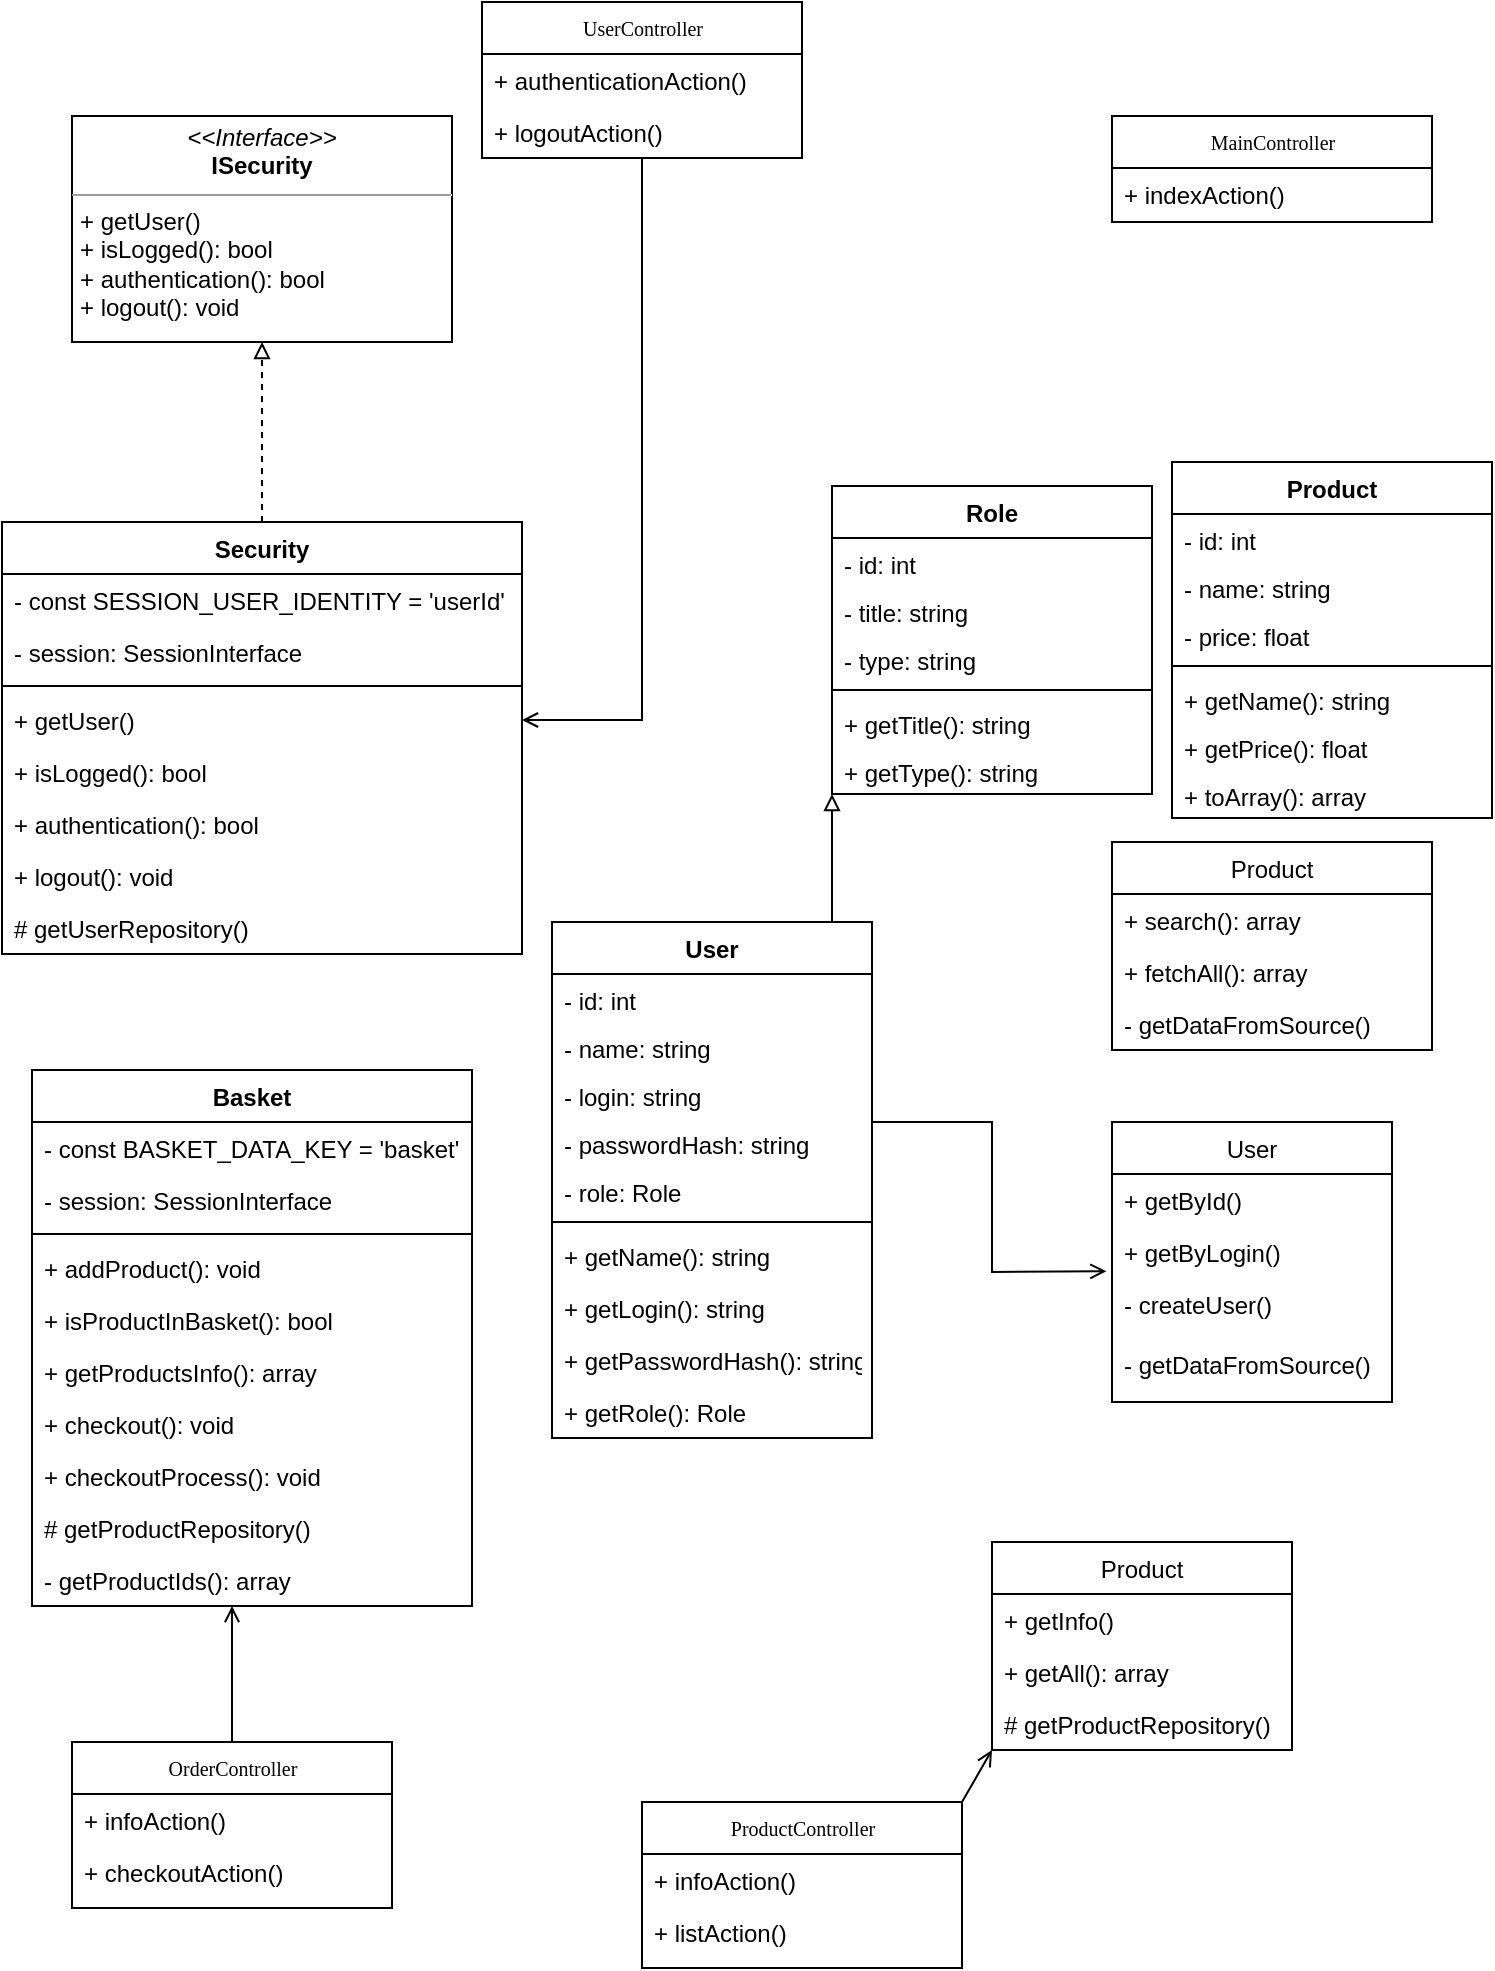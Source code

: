 <mxfile version="14.3.0" type="github">
  <diagram name="Page-1" id="c4acf3e9-155e-7222-9cf6-157b1a14988f">
    <mxGraphModel dx="1038" dy="532" grid="1" gridSize="10" guides="1" tooltips="1" connect="1" arrows="1" fold="1" page="1" pageScale="1" pageWidth="850" pageHeight="1100" background="#ffffff" math="0" shadow="0">
      <root>
        <mxCell id="0" />
        <mxCell id="1" parent="0" />
        <mxCell id="8NRc52Uxz8B7yWI2qlzn-86" value="" style="edgeStyle=orthogonalEdgeStyle;rounded=0;orthogonalLoop=1;jettySize=auto;html=1;endArrow=open;endFill=0;entryX=1;entryY=0.5;entryDx=0;entryDy=0;" parent="1" source="17acba5748e5396b-20" target="8NRc52Uxz8B7yWI2qlzn-34" edge="1">
          <mxGeometry relative="1" as="geometry" />
        </mxCell>
        <mxCell id="17acba5748e5396b-20" value="&lt;font style=&quot;vertical-align: inherit&quot;&gt;&lt;font style=&quot;vertical-align: inherit&quot;&gt;UserController&lt;/font&gt;&lt;/font&gt;" style="swimlane;html=1;fontStyle=0;childLayout=stackLayout;horizontal=1;startSize=26;fillColor=none;horizontalStack=0;resizeParent=1;resizeLast=0;collapsible=1;marginBottom=0;swimlaneFillColor=#ffffff;rounded=0;shadow=0;comic=0;labelBackgroundColor=none;strokeWidth=1;fontFamily=Verdana;fontSize=10;align=center;" parent="1" vertex="1">
          <mxGeometry x="265" y="30" width="160" height="78" as="geometry" />
        </mxCell>
        <mxCell id="17acba5748e5396b-21" value="&lt;font style=&quot;vertical-align: inherit&quot;&gt;&lt;font style=&quot;vertical-align: inherit&quot;&gt;+ authenticationAction()&lt;/font&gt;&lt;/font&gt;" style="text;html=1;strokeColor=none;fillColor=none;align=left;verticalAlign=top;spacingLeft=4;spacingRight=4;whiteSpace=wrap;overflow=hidden;rotatable=0;points=[[0,0.5],[1,0.5]];portConstraint=eastwest;" parent="17acba5748e5396b-20" vertex="1">
          <mxGeometry y="26" width="160" height="26" as="geometry" />
        </mxCell>
        <mxCell id="17acba5748e5396b-24" value="&lt;font style=&quot;vertical-align: inherit&quot;&gt;&lt;font style=&quot;vertical-align: inherit&quot;&gt;&lt;font style=&quot;vertical-align: inherit&quot;&gt;&lt;font style=&quot;vertical-align: inherit&quot;&gt;+&amp;nbsp;logoutAction()&lt;/font&gt;&lt;/font&gt;&lt;/font&gt;&lt;/font&gt;" style="text;html=1;strokeColor=none;fillColor=none;align=left;verticalAlign=top;spacingLeft=4;spacingRight=4;whiteSpace=wrap;overflow=hidden;rotatable=0;points=[[0,0.5],[1,0.5]];portConstraint=eastwest;" parent="17acba5748e5396b-20" vertex="1">
          <mxGeometry y="52" width="160" height="26" as="geometry" />
        </mxCell>
        <mxCell id="17acba5748e5396b-30" value="&lt;font style=&quot;vertical-align: inherit&quot;&gt;&lt;font style=&quot;vertical-align: inherit&quot;&gt;MainController&lt;/font&gt;&lt;/font&gt;" style="swimlane;html=1;fontStyle=0;childLayout=stackLayout;horizontal=1;startSize=26;fillColor=none;horizontalStack=0;resizeParent=1;resizeLast=0;collapsible=1;marginBottom=0;swimlaneFillColor=#ffffff;rounded=0;shadow=0;comic=0;labelBackgroundColor=none;strokeWidth=1;fontFamily=Verdana;fontSize=10;align=center;" parent="1" vertex="1">
          <mxGeometry x="580" y="87" width="160" height="53" as="geometry" />
        </mxCell>
        <mxCell id="17acba5748e5396b-31" value="&lt;font style=&quot;vertical-align: inherit&quot;&gt;&lt;font style=&quot;vertical-align: inherit&quot;&gt;&lt;font style=&quot;vertical-align: inherit&quot;&gt;&lt;font style=&quot;vertical-align: inherit&quot;&gt;+&amp;nbsp;indexAction()&lt;/font&gt;&lt;/font&gt;&lt;/font&gt;&lt;/font&gt;" style="text;html=1;strokeColor=none;fillColor=none;align=left;verticalAlign=top;spacingLeft=4;spacingRight=4;whiteSpace=wrap;overflow=hidden;rotatable=0;points=[[0,0.5],[1,0.5]];portConstraint=eastwest;" parent="17acba5748e5396b-30" vertex="1">
          <mxGeometry y="26" width="160" height="26" as="geometry" />
        </mxCell>
        <mxCell id="8NRc52Uxz8B7yWI2qlzn-90" value="" style="edgeStyle=orthogonalEdgeStyle;rounded=0;orthogonalLoop=1;jettySize=auto;html=1;endArrow=open;endFill=0;" parent="1" source="17acba5748e5396b-44" target="8NRc52Uxz8B7yWI2qlzn-89" edge="1">
          <mxGeometry relative="1" as="geometry" />
        </mxCell>
        <mxCell id="17acba5748e5396b-44" value="&lt;font style=&quot;vertical-align: inherit&quot;&gt;&lt;font style=&quot;vertical-align: inherit&quot;&gt;ProductController&lt;/font&gt;&lt;/font&gt;" style="swimlane;html=1;fontStyle=0;childLayout=stackLayout;horizontal=1;startSize=26;fillColor=none;horizontalStack=0;resizeParent=1;resizeLast=0;collapsible=1;marginBottom=0;swimlaneFillColor=#ffffff;rounded=0;shadow=0;comic=0;labelBackgroundColor=none;strokeWidth=1;fontFamily=Verdana;fontSize=10;align=center;" parent="1" vertex="1">
          <mxGeometry x="345" y="930" width="160" height="83" as="geometry" />
        </mxCell>
        <mxCell id="17acba5748e5396b-45" value="&lt;font style=&quot;vertical-align: inherit&quot;&gt;&lt;font style=&quot;vertical-align: inherit&quot;&gt;+&amp;nbsp;infoAction()&lt;/font&gt;&lt;/font&gt;" style="text;html=1;strokeColor=none;fillColor=none;align=left;verticalAlign=top;spacingLeft=4;spacingRight=4;whiteSpace=wrap;overflow=hidden;rotatable=0;points=[[0,0.5],[1,0.5]];portConstraint=eastwest;" parent="17acba5748e5396b-44" vertex="1">
          <mxGeometry y="26" width="160" height="26" as="geometry" />
        </mxCell>
        <mxCell id="17acba5748e5396b-47" value="&lt;font style=&quot;vertical-align: inherit&quot;&gt;&lt;font style=&quot;vertical-align: inherit&quot;&gt;+&amp;nbsp;listAction()&lt;/font&gt;&lt;/font&gt;" style="text;html=1;strokeColor=none;fillColor=none;align=left;verticalAlign=top;spacingLeft=4;spacingRight=4;whiteSpace=wrap;overflow=hidden;rotatable=0;points=[[0,0.5],[1,0.5]];portConstraint=eastwest;" parent="17acba5748e5396b-44" vertex="1">
          <mxGeometry y="52" width="160" height="26" as="geometry" />
        </mxCell>
        <mxCell id="5d2195bd80daf111-18" value="&lt;p style=&quot;margin: 0px ; margin-top: 4px ; text-align: center&quot;&gt;&lt;i&gt;&amp;lt;&amp;lt;Interface&amp;gt;&amp;gt;&lt;/i&gt;&lt;br&gt;&lt;b&gt;ISecurity&lt;/b&gt;&lt;/p&gt;&lt;hr size=&quot;1&quot;&gt;&lt;p style=&quot;margin: 0px ; margin-left: 4px&quot;&gt;+ getUser()&lt;br&gt;+ isLogged(): bool&lt;/p&gt;&lt;p style=&quot;margin: 0px ; margin-left: 4px&quot;&gt;+ authentication(): bool&lt;br&gt;&lt;/p&gt;&lt;p style=&quot;margin: 0px ; margin-left: 4px&quot;&gt;+&amp;nbsp;logout(): void&lt;/p&gt;" style="verticalAlign=top;align=left;overflow=fill;fontSize=12;fontFamily=Helvetica;html=1;rounded=0;shadow=0;comic=0;labelBackgroundColor=none;strokeWidth=1" parent="1" vertex="1">
          <mxGeometry x="60" y="87" width="190" height="113" as="geometry" />
        </mxCell>
        <mxCell id="8NRc52Uxz8B7yWI2qlzn-4" value="Product" style="swimlane;fontStyle=1;align=center;verticalAlign=top;childLayout=stackLayout;horizontal=1;startSize=26;horizontalStack=0;resizeParent=1;resizeParentMax=0;resizeLast=0;collapsible=1;marginBottom=0;" parent="1" vertex="1">
          <mxGeometry x="610" y="260" width="160" height="178" as="geometry" />
        </mxCell>
        <mxCell id="8NRc52Uxz8B7yWI2qlzn-5" value="- id: int" style="text;strokeColor=none;fillColor=none;align=left;verticalAlign=top;spacingLeft=4;spacingRight=4;overflow=hidden;rotatable=0;points=[[0,0.5],[1,0.5]];portConstraint=eastwest;" parent="8NRc52Uxz8B7yWI2qlzn-4" vertex="1">
          <mxGeometry y="26" width="160" height="24" as="geometry" />
        </mxCell>
        <mxCell id="8NRc52Uxz8B7yWI2qlzn-60" value="- name: string" style="text;strokeColor=none;fillColor=none;align=left;verticalAlign=top;spacingLeft=4;spacingRight=4;overflow=hidden;rotatable=0;points=[[0,0.5],[1,0.5]];portConstraint=eastwest;" parent="8NRc52Uxz8B7yWI2qlzn-4" vertex="1">
          <mxGeometry y="50" width="160" height="24" as="geometry" />
        </mxCell>
        <mxCell id="8NRc52Uxz8B7yWI2qlzn-59" value="- price: float" style="text;strokeColor=none;fillColor=none;align=left;verticalAlign=top;spacingLeft=4;spacingRight=4;overflow=hidden;rotatable=0;points=[[0,0.5],[1,0.5]];portConstraint=eastwest;" parent="8NRc52Uxz8B7yWI2qlzn-4" vertex="1">
          <mxGeometry y="74" width="160" height="24" as="geometry" />
        </mxCell>
        <mxCell id="8NRc52Uxz8B7yWI2qlzn-6" value="" style="line;strokeWidth=1;fillColor=none;align=left;verticalAlign=middle;spacingTop=-1;spacingLeft=3;spacingRight=3;rotatable=0;labelPosition=right;points=[];portConstraint=eastwest;" parent="8NRc52Uxz8B7yWI2qlzn-4" vertex="1">
          <mxGeometry y="98" width="160" height="8" as="geometry" />
        </mxCell>
        <mxCell id="8NRc52Uxz8B7yWI2qlzn-7" value="+ getName(): string" style="text;strokeColor=none;fillColor=none;align=left;verticalAlign=top;spacingLeft=4;spacingRight=4;overflow=hidden;rotatable=0;points=[[0,0.5],[1,0.5]];portConstraint=eastwest;" parent="8NRc52Uxz8B7yWI2qlzn-4" vertex="1">
          <mxGeometry y="106" width="160" height="24" as="geometry" />
        </mxCell>
        <mxCell id="8NRc52Uxz8B7yWI2qlzn-63" value="+ getPrice(): float" style="text;strokeColor=none;fillColor=none;align=left;verticalAlign=top;spacingLeft=4;spacingRight=4;overflow=hidden;rotatable=0;points=[[0,0.5],[1,0.5]];portConstraint=eastwest;" parent="8NRc52Uxz8B7yWI2qlzn-4" vertex="1">
          <mxGeometry y="130" width="160" height="24" as="geometry" />
        </mxCell>
        <mxCell id="8NRc52Uxz8B7yWI2qlzn-62" value="+ toArray(): array" style="text;strokeColor=none;fillColor=none;align=left;verticalAlign=top;spacingLeft=4;spacingRight=4;overflow=hidden;rotatable=0;points=[[0,0.5],[1,0.5]];portConstraint=eastwest;" parent="8NRc52Uxz8B7yWI2qlzn-4" vertex="1">
          <mxGeometry y="154" width="160" height="24" as="geometry" />
        </mxCell>
        <mxCell id="8NRc52Uxz8B7yWI2qlzn-8" value="Role&#xa;&#xa;" style="swimlane;fontStyle=1;align=center;verticalAlign=top;childLayout=stackLayout;horizontal=1;startSize=26;horizontalStack=0;resizeParent=1;resizeParentMax=0;resizeLast=0;collapsible=1;marginBottom=0;" parent="1" vertex="1">
          <mxGeometry x="440" y="272" width="160" height="154" as="geometry" />
        </mxCell>
        <mxCell id="8NRc52Uxz8B7yWI2qlzn-9" value="- id: int" style="text;strokeColor=none;fillColor=none;align=left;verticalAlign=top;spacingLeft=4;spacingRight=4;overflow=hidden;rotatable=0;points=[[0,0.5],[1,0.5]];portConstraint=eastwest;" parent="8NRc52Uxz8B7yWI2qlzn-8" vertex="1">
          <mxGeometry y="26" width="160" height="24" as="geometry" />
        </mxCell>
        <mxCell id="8NRc52Uxz8B7yWI2qlzn-54" value="- title: string" style="text;strokeColor=none;fillColor=none;align=left;verticalAlign=top;spacingLeft=4;spacingRight=4;overflow=hidden;rotatable=0;points=[[0,0.5],[1,0.5]];portConstraint=eastwest;" parent="8NRc52Uxz8B7yWI2qlzn-8" vertex="1">
          <mxGeometry y="50" width="160" height="24" as="geometry" />
        </mxCell>
        <mxCell id="8NRc52Uxz8B7yWI2qlzn-55" value="- type: string" style="text;strokeColor=none;fillColor=none;align=left;verticalAlign=top;spacingLeft=4;spacingRight=4;overflow=hidden;rotatable=0;points=[[0,0.5],[1,0.5]];portConstraint=eastwest;" parent="8NRc52Uxz8B7yWI2qlzn-8" vertex="1">
          <mxGeometry y="74" width="160" height="24" as="geometry" />
        </mxCell>
        <mxCell id="8NRc52Uxz8B7yWI2qlzn-10" value="" style="line;strokeWidth=1;fillColor=none;align=left;verticalAlign=middle;spacingTop=-1;spacingLeft=3;spacingRight=3;rotatable=0;labelPosition=right;points=[];portConstraint=eastwest;" parent="8NRc52Uxz8B7yWI2qlzn-8" vertex="1">
          <mxGeometry y="98" width="160" height="8" as="geometry" />
        </mxCell>
        <mxCell id="8NRc52Uxz8B7yWI2qlzn-11" value="+ getTitle(): string" style="text;strokeColor=none;fillColor=none;align=left;verticalAlign=top;spacingLeft=4;spacingRight=4;overflow=hidden;rotatable=0;points=[[0,0.5],[1,0.5]];portConstraint=eastwest;" parent="8NRc52Uxz8B7yWI2qlzn-8" vertex="1">
          <mxGeometry y="106" width="160" height="24" as="geometry" />
        </mxCell>
        <mxCell id="8NRc52Uxz8B7yWI2qlzn-57" value="+ getType(): string&#xa;" style="text;strokeColor=none;fillColor=none;align=left;verticalAlign=top;spacingLeft=4;spacingRight=4;overflow=hidden;rotatable=0;points=[[0,0.5],[1,0.5]];portConstraint=eastwest;" parent="8NRc52Uxz8B7yWI2qlzn-8" vertex="1">
          <mxGeometry y="130" width="160" height="24" as="geometry" />
        </mxCell>
        <mxCell id="8NRc52Uxz8B7yWI2qlzn-84" value="" style="whiteSpace=wrap;html=1;fontStyle=1;verticalAlign=top;startSize=26;" parent="8NRc52Uxz8B7yWI2qlzn-8" vertex="1">
          <mxGeometry y="154" width="160" as="geometry" />
        </mxCell>
        <mxCell id="8NRc52Uxz8B7yWI2qlzn-85" value="" style="edgeStyle=orthogonalEdgeStyle;rounded=0;orthogonalLoop=1;jettySize=auto;html=1;endArrow=block;endFill=0;" parent="1" source="8NRc52Uxz8B7yWI2qlzn-12" target="8NRc52Uxz8B7yWI2qlzn-84" edge="1">
          <mxGeometry relative="1" as="geometry" />
        </mxCell>
        <mxCell id="8NRc52Uxz8B7yWI2qlzn-12" value="User" style="swimlane;fontStyle=1;align=center;verticalAlign=top;childLayout=stackLayout;horizontal=1;startSize=26;horizontalStack=0;resizeParent=1;resizeParentMax=0;resizeLast=0;collapsible=1;marginBottom=0;" parent="1" vertex="1">
          <mxGeometry x="300" y="490" width="160" height="258" as="geometry" />
        </mxCell>
        <mxCell id="8NRc52Uxz8B7yWI2qlzn-13" value="- id: int" style="text;strokeColor=none;fillColor=none;align=left;verticalAlign=top;spacingLeft=4;spacingRight=4;overflow=hidden;rotatable=0;points=[[0,0.5],[1,0.5]];portConstraint=eastwest;" parent="8NRc52Uxz8B7yWI2qlzn-12" vertex="1">
          <mxGeometry y="26" width="160" height="24" as="geometry" />
        </mxCell>
        <mxCell id="8NRc52Uxz8B7yWI2qlzn-66" value="- name: string" style="text;strokeColor=none;fillColor=none;align=left;verticalAlign=top;spacingLeft=4;spacingRight=4;overflow=hidden;rotatable=0;points=[[0,0.5],[1,0.5]];portConstraint=eastwest;" parent="8NRc52Uxz8B7yWI2qlzn-12" vertex="1">
          <mxGeometry y="50" width="160" height="24" as="geometry" />
        </mxCell>
        <mxCell id="8NRc52Uxz8B7yWI2qlzn-67" value="- login: string" style="text;strokeColor=none;fillColor=none;align=left;verticalAlign=top;spacingLeft=4;spacingRight=4;overflow=hidden;rotatable=0;points=[[0,0.5],[1,0.5]];portConstraint=eastwest;" parent="8NRc52Uxz8B7yWI2qlzn-12" vertex="1">
          <mxGeometry y="74" width="160" height="24" as="geometry" />
        </mxCell>
        <mxCell id="8NRc52Uxz8B7yWI2qlzn-65" value="- passwordHash: string" style="text;strokeColor=none;fillColor=none;align=left;verticalAlign=top;spacingLeft=4;spacingRight=4;overflow=hidden;rotatable=0;points=[[0,0.5],[1,0.5]];portConstraint=eastwest;" parent="8NRc52Uxz8B7yWI2qlzn-12" vertex="1">
          <mxGeometry y="98" width="160" height="24" as="geometry" />
        </mxCell>
        <mxCell id="8NRc52Uxz8B7yWI2qlzn-68" value="- role: Role&#xa;" style="text;strokeColor=none;fillColor=none;align=left;verticalAlign=top;spacingLeft=4;spacingRight=4;overflow=hidden;rotatable=0;points=[[0,0.5],[1,0.5]];portConstraint=eastwest;" parent="8NRc52Uxz8B7yWI2qlzn-12" vertex="1">
          <mxGeometry y="122" width="160" height="24" as="geometry" />
        </mxCell>
        <mxCell id="8NRc52Uxz8B7yWI2qlzn-14" value="" style="line;strokeWidth=1;fillColor=none;align=left;verticalAlign=middle;spacingTop=-1;spacingLeft=3;spacingRight=3;rotatable=0;labelPosition=right;points=[];portConstraint=eastwest;" parent="8NRc52Uxz8B7yWI2qlzn-12" vertex="1">
          <mxGeometry y="146" width="160" height="8" as="geometry" />
        </mxCell>
        <mxCell id="8NRc52Uxz8B7yWI2qlzn-15" value="+ getName(): string" style="text;strokeColor=none;fillColor=none;align=left;verticalAlign=top;spacingLeft=4;spacingRight=4;overflow=hidden;rotatable=0;points=[[0,0.5],[1,0.5]];portConstraint=eastwest;" parent="8NRc52Uxz8B7yWI2qlzn-12" vertex="1">
          <mxGeometry y="154" width="160" height="26" as="geometry" />
        </mxCell>
        <mxCell id="8NRc52Uxz8B7yWI2qlzn-71" value="+ getLogin(): string" style="text;strokeColor=none;fillColor=none;align=left;verticalAlign=top;spacingLeft=4;spacingRight=4;overflow=hidden;rotatable=0;points=[[0,0.5],[1,0.5]];portConstraint=eastwest;" parent="8NRc52Uxz8B7yWI2qlzn-12" vertex="1">
          <mxGeometry y="180" width="160" height="26" as="geometry" />
        </mxCell>
        <mxCell id="8NRc52Uxz8B7yWI2qlzn-72" value="+ getPasswordHash(): string" style="text;strokeColor=none;fillColor=none;align=left;verticalAlign=top;spacingLeft=4;spacingRight=4;overflow=hidden;rotatable=0;points=[[0,0.5],[1,0.5]];portConstraint=eastwest;" parent="8NRc52Uxz8B7yWI2qlzn-12" vertex="1">
          <mxGeometry y="206" width="160" height="26" as="geometry" />
        </mxCell>
        <mxCell id="8NRc52Uxz8B7yWI2qlzn-70" value="+ getRole(): Role" style="text;strokeColor=none;fillColor=none;align=left;verticalAlign=top;spacingLeft=4;spacingRight=4;overflow=hidden;rotatable=0;points=[[0,0.5],[1,0.5]];portConstraint=eastwest;" parent="8NRc52Uxz8B7yWI2qlzn-12" vertex="1">
          <mxGeometry y="232" width="160" height="26" as="geometry" />
        </mxCell>
        <mxCell id="8NRc52Uxz8B7yWI2qlzn-16" value="Product" style="swimlane;fontStyle=0;childLayout=stackLayout;horizontal=1;startSize=26;fillColor=none;horizontalStack=0;resizeParent=1;resizeParentMax=0;resizeLast=0;collapsible=1;marginBottom=0;" parent="1" vertex="1">
          <mxGeometry x="580" y="450" width="160" height="104" as="geometry" />
        </mxCell>
        <mxCell id="8NRc52Uxz8B7yWI2qlzn-17" value="+ search(): array" style="text;strokeColor=none;fillColor=none;align=left;verticalAlign=top;spacingLeft=4;spacingRight=4;overflow=hidden;rotatable=0;points=[[0,0.5],[1,0.5]];portConstraint=eastwest;" parent="8NRc52Uxz8B7yWI2qlzn-16" vertex="1">
          <mxGeometry y="26" width="160" height="26" as="geometry" />
        </mxCell>
        <mxCell id="8NRc52Uxz8B7yWI2qlzn-18" value="+ fetchAll(): array" style="text;strokeColor=none;fillColor=none;align=left;verticalAlign=top;spacingLeft=4;spacingRight=4;overflow=hidden;rotatable=0;points=[[0,0.5],[1,0.5]];portConstraint=eastwest;" parent="8NRc52Uxz8B7yWI2qlzn-16" vertex="1">
          <mxGeometry y="52" width="160" height="26" as="geometry" />
        </mxCell>
        <mxCell id="8NRc52Uxz8B7yWI2qlzn-19" value="- getDataFromSource()" style="text;strokeColor=none;fillColor=none;align=left;verticalAlign=top;spacingLeft=4;spacingRight=4;overflow=hidden;rotatable=0;points=[[0,0.5],[1,0.5]];portConstraint=eastwest;" parent="8NRc52Uxz8B7yWI2qlzn-16" vertex="1">
          <mxGeometry y="78" width="160" height="26" as="geometry" />
        </mxCell>
        <mxCell id="8NRc52Uxz8B7yWI2qlzn-20" value="User" style="swimlane;fontStyle=0;childLayout=stackLayout;horizontal=1;startSize=26;fillColor=none;horizontalStack=0;resizeParent=1;resizeParentMax=0;resizeLast=0;collapsible=1;marginBottom=0;" parent="1" vertex="1">
          <mxGeometry x="580" y="590" width="140" height="140" as="geometry">
            <mxRectangle x="580" y="590" width="60" height="26" as="alternateBounds" />
          </mxGeometry>
        </mxCell>
        <mxCell id="8NRc52Uxz8B7yWI2qlzn-21" value="+ getById()" style="text;strokeColor=none;fillColor=none;align=left;verticalAlign=top;spacingLeft=4;spacingRight=4;overflow=hidden;rotatable=0;points=[[0,0.5],[1,0.5]];portConstraint=eastwest;" parent="8NRc52Uxz8B7yWI2qlzn-20" vertex="1">
          <mxGeometry y="26" width="140" height="26" as="geometry" />
        </mxCell>
        <mxCell id="8NRc52Uxz8B7yWI2qlzn-22" value="+ getByLogin()" style="text;strokeColor=none;fillColor=none;align=left;verticalAlign=top;spacingLeft=4;spacingRight=4;overflow=hidden;rotatable=0;points=[[0,0.5],[1,0.5]];portConstraint=eastwest;" parent="8NRc52Uxz8B7yWI2qlzn-20" vertex="1">
          <mxGeometry y="52" width="140" height="26" as="geometry" />
        </mxCell>
        <mxCell id="8NRc52Uxz8B7yWI2qlzn-27" value="- createUser()" style="text;strokeColor=none;fillColor=none;align=left;verticalAlign=top;spacingLeft=4;spacingRight=4;overflow=hidden;rotatable=0;points=[[0,0.5],[1,0.5]];portConstraint=eastwest;" parent="8NRc52Uxz8B7yWI2qlzn-20" vertex="1">
          <mxGeometry y="78" width="140" height="30" as="geometry" />
        </mxCell>
        <mxCell id="8NRc52Uxz8B7yWI2qlzn-23" value="- getDataFromSource()" style="text;strokeColor=none;fillColor=none;align=left;verticalAlign=top;spacingLeft=4;spacingRight=4;overflow=hidden;rotatable=0;points=[[0,0.5],[1,0.5]];portConstraint=eastwest;" parent="8NRc52Uxz8B7yWI2qlzn-20" vertex="1">
          <mxGeometry y="108" width="140" height="32" as="geometry" />
        </mxCell>
        <mxCell id="8NRc52Uxz8B7yWI2qlzn-41" value="" style="edgeStyle=orthogonalEdgeStyle;rounded=0;orthogonalLoop=1;jettySize=auto;html=1;dashed=1;endArrow=block;endFill=0;" parent="1" source="8NRc52Uxz8B7yWI2qlzn-31" target="5d2195bd80daf111-18" edge="1">
          <mxGeometry relative="1" as="geometry" />
        </mxCell>
        <mxCell id="8NRc52Uxz8B7yWI2qlzn-31" value="Security" style="swimlane;fontStyle=1;align=center;verticalAlign=top;childLayout=stackLayout;horizontal=1;startSize=26;horizontalStack=0;resizeParent=1;resizeParentMax=0;resizeLast=0;collapsible=1;marginBottom=0;" parent="1" vertex="1">
          <mxGeometry x="25" y="290" width="260" height="216" as="geometry" />
        </mxCell>
        <mxCell id="8NRc52Uxz8B7yWI2qlzn-35" value="- const SESSION_USER_IDENTITY = &#39;userId&#39;" style="text;strokeColor=none;fillColor=none;align=left;verticalAlign=top;spacingLeft=4;spacingRight=4;overflow=hidden;rotatable=0;points=[[0,0.5],[1,0.5]];portConstraint=eastwest;" parent="8NRc52Uxz8B7yWI2qlzn-31" vertex="1">
          <mxGeometry y="26" width="260" height="26" as="geometry" />
        </mxCell>
        <mxCell id="8NRc52Uxz8B7yWI2qlzn-32" value="- session: SessionInterface" style="text;strokeColor=none;fillColor=none;align=left;verticalAlign=top;spacingLeft=4;spacingRight=4;overflow=hidden;rotatable=0;points=[[0,0.5],[1,0.5]];portConstraint=eastwest;" parent="8NRc52Uxz8B7yWI2qlzn-31" vertex="1">
          <mxGeometry y="52" width="260" height="26" as="geometry" />
        </mxCell>
        <mxCell id="8NRc52Uxz8B7yWI2qlzn-33" value="" style="line;strokeWidth=1;fillColor=none;align=left;verticalAlign=middle;spacingTop=-1;spacingLeft=3;spacingRight=3;rotatable=0;labelPosition=right;points=[];portConstraint=eastwest;" parent="8NRc52Uxz8B7yWI2qlzn-31" vertex="1">
          <mxGeometry y="78" width="260" height="8" as="geometry" />
        </mxCell>
        <mxCell id="8NRc52Uxz8B7yWI2qlzn-34" value="+ getUser()" style="text;strokeColor=none;fillColor=none;align=left;verticalAlign=top;spacingLeft=4;spacingRight=4;overflow=hidden;rotatable=0;points=[[0,0.5],[1,0.5]];portConstraint=eastwest;" parent="8NRc52Uxz8B7yWI2qlzn-31" vertex="1">
          <mxGeometry y="86" width="260" height="26" as="geometry" />
        </mxCell>
        <mxCell id="8NRc52Uxz8B7yWI2qlzn-37" value="+ isLogged(): bool" style="text;strokeColor=none;fillColor=none;align=left;verticalAlign=top;spacingLeft=4;spacingRight=4;overflow=hidden;rotatable=0;points=[[0,0.5],[1,0.5]];portConstraint=eastwest;" parent="8NRc52Uxz8B7yWI2qlzn-31" vertex="1">
          <mxGeometry y="112" width="260" height="26" as="geometry" />
        </mxCell>
        <mxCell id="8NRc52Uxz8B7yWI2qlzn-39" value="+ authentication(): bool" style="text;strokeColor=none;fillColor=none;align=left;verticalAlign=top;spacingLeft=4;spacingRight=4;overflow=hidden;rotatable=0;points=[[0,0.5],[1,0.5]];portConstraint=eastwest;" parent="8NRc52Uxz8B7yWI2qlzn-31" vertex="1">
          <mxGeometry y="138" width="260" height="26" as="geometry" />
        </mxCell>
        <mxCell id="8NRc52Uxz8B7yWI2qlzn-38" value="+ logout(): void" style="text;strokeColor=none;fillColor=none;align=left;verticalAlign=top;spacingLeft=4;spacingRight=4;overflow=hidden;rotatable=0;points=[[0,0.5],[1,0.5]];portConstraint=eastwest;" parent="8NRc52Uxz8B7yWI2qlzn-31" vertex="1">
          <mxGeometry y="164" width="260" height="26" as="geometry" />
        </mxCell>
        <mxCell id="8NRc52Uxz8B7yWI2qlzn-36" value="# getUserRepository()" style="text;strokeColor=none;fillColor=none;align=left;verticalAlign=top;spacingLeft=4;spacingRight=4;overflow=hidden;rotatable=0;points=[[0,0.5],[1,0.5]];portConstraint=eastwest;" parent="8NRc52Uxz8B7yWI2qlzn-31" vertex="1">
          <mxGeometry y="190" width="260" height="26" as="geometry" />
        </mxCell>
        <mxCell id="8NRc52Uxz8B7yWI2qlzn-46" value="Basket" style="swimlane;fontStyle=1;align=center;verticalAlign=top;childLayout=stackLayout;horizontal=1;startSize=26;horizontalStack=0;resizeParent=1;resizeParentMax=0;resizeLast=0;collapsible=1;marginBottom=0;" parent="1" vertex="1">
          <mxGeometry x="40" y="564" width="220" height="268" as="geometry" />
        </mxCell>
        <mxCell id="8NRc52Uxz8B7yWI2qlzn-47" value="- const BASKET_DATA_KEY = &#39;basket&#39;" style="text;strokeColor=none;fillColor=none;align=left;verticalAlign=top;spacingLeft=4;spacingRight=4;overflow=hidden;rotatable=0;points=[[0,0.5],[1,0.5]];portConstraint=eastwest;" parent="8NRc52Uxz8B7yWI2qlzn-46" vertex="1">
          <mxGeometry y="26" width="220" height="26" as="geometry" />
        </mxCell>
        <mxCell id="8NRc52Uxz8B7yWI2qlzn-50" value="- session: SessionInterface" style="text;strokeColor=none;fillColor=none;align=left;verticalAlign=top;spacingLeft=4;spacingRight=4;overflow=hidden;rotatable=0;points=[[0,0.5],[1,0.5]];portConstraint=eastwest;" parent="8NRc52Uxz8B7yWI2qlzn-46" vertex="1">
          <mxGeometry y="52" width="220" height="26" as="geometry" />
        </mxCell>
        <mxCell id="8NRc52Uxz8B7yWI2qlzn-48" value="" style="line;strokeWidth=1;fillColor=none;align=left;verticalAlign=middle;spacingTop=-1;spacingLeft=3;spacingRight=3;rotatable=0;labelPosition=right;points=[];portConstraint=eastwest;" parent="8NRc52Uxz8B7yWI2qlzn-46" vertex="1">
          <mxGeometry y="78" width="220" height="8" as="geometry" />
        </mxCell>
        <mxCell id="8NRc52Uxz8B7yWI2qlzn-49" value="+ addProduct(): void" style="text;strokeColor=none;fillColor=none;align=left;verticalAlign=top;spacingLeft=4;spacingRight=4;overflow=hidden;rotatable=0;points=[[0,0.5],[1,0.5]];portConstraint=eastwest;" parent="8NRc52Uxz8B7yWI2qlzn-46" vertex="1">
          <mxGeometry y="86" width="220" height="26" as="geometry" />
        </mxCell>
        <mxCell id="8NRc52Uxz8B7yWI2qlzn-73" value="+ isProductInBasket(): bool" style="text;strokeColor=none;fillColor=none;align=left;verticalAlign=top;spacingLeft=4;spacingRight=4;overflow=hidden;rotatable=0;points=[[0,0.5],[1,0.5]];portConstraint=eastwest;" parent="8NRc52Uxz8B7yWI2qlzn-46" vertex="1">
          <mxGeometry y="112" width="220" height="26" as="geometry" />
        </mxCell>
        <mxCell id="8NRc52Uxz8B7yWI2qlzn-75" value="+ getProductsInfo(): array" style="text;strokeColor=none;fillColor=none;align=left;verticalAlign=top;spacingLeft=4;spacingRight=4;overflow=hidden;rotatable=0;points=[[0,0.5],[1,0.5]];portConstraint=eastwest;" parent="8NRc52Uxz8B7yWI2qlzn-46" vertex="1">
          <mxGeometry y="138" width="220" height="26" as="geometry" />
        </mxCell>
        <mxCell id="8NRc52Uxz8B7yWI2qlzn-78" value="+ checkout(): void" style="text;strokeColor=none;fillColor=none;align=left;verticalAlign=top;spacingLeft=4;spacingRight=4;overflow=hidden;rotatable=0;points=[[0,0.5],[1,0.5]];portConstraint=eastwest;" parent="8NRc52Uxz8B7yWI2qlzn-46" vertex="1">
          <mxGeometry y="164" width="220" height="26" as="geometry" />
        </mxCell>
        <mxCell id="8NRc52Uxz8B7yWI2qlzn-77" value="+ checkoutProcess(): void" style="text;strokeColor=none;fillColor=none;align=left;verticalAlign=top;spacingLeft=4;spacingRight=4;overflow=hidden;rotatable=0;points=[[0,0.5],[1,0.5]];portConstraint=eastwest;" parent="8NRc52Uxz8B7yWI2qlzn-46" vertex="1">
          <mxGeometry y="190" width="220" height="26" as="geometry" />
        </mxCell>
        <mxCell id="8NRc52Uxz8B7yWI2qlzn-76" value="# getProductRepository()" style="text;strokeColor=none;fillColor=none;align=left;verticalAlign=top;spacingLeft=4;spacingRight=4;overflow=hidden;rotatable=0;points=[[0,0.5],[1,0.5]];portConstraint=eastwest;" parent="8NRc52Uxz8B7yWI2qlzn-46" vertex="1">
          <mxGeometry y="216" width="220" height="26" as="geometry" />
        </mxCell>
        <mxCell id="8NRc52Uxz8B7yWI2qlzn-74" value="- getProductIds(): array" style="text;strokeColor=none;fillColor=none;align=left;verticalAlign=top;spacingLeft=4;spacingRight=4;overflow=hidden;rotatable=0;points=[[0,0.5],[1,0.5]];portConstraint=eastwest;" parent="8NRc52Uxz8B7yWI2qlzn-46" vertex="1">
          <mxGeometry y="242" width="220" height="26" as="geometry" />
        </mxCell>
        <mxCell id="8NRc52Uxz8B7yWI2qlzn-87" value="" style="whiteSpace=wrap;html=1;rounded=0;shadow=0;fontFamily=Verdana;fontSize=10;fontStyle=0;strokeWidth=1;fillColor=none;swimlaneFillColor=#ffffff;startSize=26;comic=0;" parent="8NRc52Uxz8B7yWI2qlzn-46" vertex="1">
          <mxGeometry y="268" width="220" as="geometry" />
        </mxCell>
        <mxCell id="8NRc52Uxz8B7yWI2qlzn-79" value="Product" style="swimlane;fontStyle=0;childLayout=stackLayout;horizontal=1;startSize=26;fillColor=none;horizontalStack=0;resizeParent=1;resizeParentMax=0;resizeLast=0;collapsible=1;marginBottom=0;" parent="1" vertex="1">
          <mxGeometry x="520" y="800" width="150" height="104" as="geometry" />
        </mxCell>
        <mxCell id="8NRc52Uxz8B7yWI2qlzn-80" value="+ getInfo()" style="text;strokeColor=none;fillColor=none;align=left;verticalAlign=top;spacingLeft=4;spacingRight=4;overflow=hidden;rotatable=0;points=[[0,0.5],[1,0.5]];portConstraint=eastwest;" parent="8NRc52Uxz8B7yWI2qlzn-79" vertex="1">
          <mxGeometry y="26" width="150" height="26" as="geometry" />
        </mxCell>
        <mxCell id="8NRc52Uxz8B7yWI2qlzn-81" value="+ getAll(): array" style="text;strokeColor=none;fillColor=none;align=left;verticalAlign=top;spacingLeft=4;spacingRight=4;overflow=hidden;rotatable=0;points=[[0,0.5],[1,0.5]];portConstraint=eastwest;" parent="8NRc52Uxz8B7yWI2qlzn-79" vertex="1">
          <mxGeometry y="52" width="150" height="26" as="geometry" />
        </mxCell>
        <mxCell id="8NRc52Uxz8B7yWI2qlzn-82" value="# getProductRepository()" style="text;strokeColor=none;fillColor=none;align=left;verticalAlign=top;spacingLeft=4;spacingRight=4;overflow=hidden;rotatable=0;points=[[0,0.5],[1,0.5]];portConstraint=eastwest;" parent="8NRc52Uxz8B7yWI2qlzn-79" vertex="1">
          <mxGeometry y="78" width="150" height="26" as="geometry" />
        </mxCell>
        <mxCell id="8NRc52Uxz8B7yWI2qlzn-89" value="" style="whiteSpace=wrap;html=1;rounded=0;shadow=0;fontFamily=Verdana;fontSize=10;fontStyle=0;strokeWidth=1;fillColor=none;swimlaneFillColor=#ffffff;startSize=26;comic=0;" parent="8NRc52Uxz8B7yWI2qlzn-79" vertex="1">
          <mxGeometry y="104" width="150" as="geometry" />
        </mxCell>
        <mxCell id="8NRc52Uxz8B7yWI2qlzn-88" value="" style="edgeStyle=orthogonalEdgeStyle;rounded=0;orthogonalLoop=1;jettySize=auto;html=1;endArrow=open;endFill=0;" parent="1" source="17acba5748e5396b-2" target="8NRc52Uxz8B7yWI2qlzn-87" edge="1">
          <mxGeometry relative="1" as="geometry" />
        </mxCell>
        <mxCell id="17acba5748e5396b-2" value="&lt;font style=&quot;vertical-align: inherit&quot;&gt;&lt;font style=&quot;vertical-align: inherit&quot;&gt;OrderController&lt;br&gt;&lt;/font&gt;&lt;/font&gt;" style="swimlane;html=1;fontStyle=0;childLayout=stackLayout;horizontal=1;startSize=26;fillColor=none;horizontalStack=0;resizeParent=1;resizeLast=0;collapsible=1;marginBottom=0;swimlaneFillColor=#ffffff;rounded=0;shadow=0;comic=0;labelBackgroundColor=none;strokeWidth=1;fontFamily=Verdana;fontSize=10;align=center;" parent="1" vertex="1">
          <mxGeometry x="60" y="900" width="160" height="83" as="geometry" />
        </mxCell>
        <mxCell id="17acba5748e5396b-3" value="&lt;font style=&quot;vertical-align: inherit&quot;&gt;&lt;font style=&quot;vertical-align: inherit&quot;&gt;&lt;font style=&quot;vertical-align: inherit&quot;&gt;&lt;font style=&quot;vertical-align: inherit&quot;&gt;+&amp;nbsp;infoAction()&lt;/font&gt;&lt;/font&gt;&lt;/font&gt;&lt;/font&gt;" style="text;html=1;strokeColor=none;fillColor=none;align=left;verticalAlign=top;spacingLeft=4;spacingRight=4;whiteSpace=wrap;overflow=hidden;rotatable=0;points=[[0,0.5],[1,0.5]];portConstraint=eastwest;" parent="17acba5748e5396b-2" vertex="1">
          <mxGeometry y="26" width="160" height="26" as="geometry" />
        </mxCell>
        <mxCell id="17acba5748e5396b-4" value="&lt;font style=&quot;vertical-align: inherit&quot;&gt;&lt;font style=&quot;vertical-align: inherit&quot;&gt;+&amp;nbsp;checkoutAction()&lt;/font&gt;&lt;/font&gt;" style="text;html=1;strokeColor=none;fillColor=none;align=left;verticalAlign=top;spacingLeft=4;spacingRight=4;whiteSpace=wrap;overflow=hidden;rotatable=0;points=[[0,0.5],[1,0.5]];portConstraint=eastwest;" parent="17acba5748e5396b-2" vertex="1">
          <mxGeometry y="52" width="160" height="26" as="geometry" />
        </mxCell>
        <mxCell id="8NRc52Uxz8B7yWI2qlzn-95" value="" style="endArrow=open;html=1;entryX=-0.02;entryY=-0.113;entryDx=0;entryDy=0;entryPerimeter=0;rounded=0;endFill=0;" parent="1" target="8NRc52Uxz8B7yWI2qlzn-27" edge="1">
          <mxGeometry width="50" height="50" relative="1" as="geometry">
            <mxPoint x="460" y="590" as="sourcePoint" />
            <mxPoint x="510" y="540" as="targetPoint" />
            <Array as="points">
              <mxPoint x="520" y="590" />
              <mxPoint x="520" y="665" />
            </Array>
          </mxGeometry>
        </mxCell>
      </root>
    </mxGraphModel>
  </diagram>
</mxfile>
